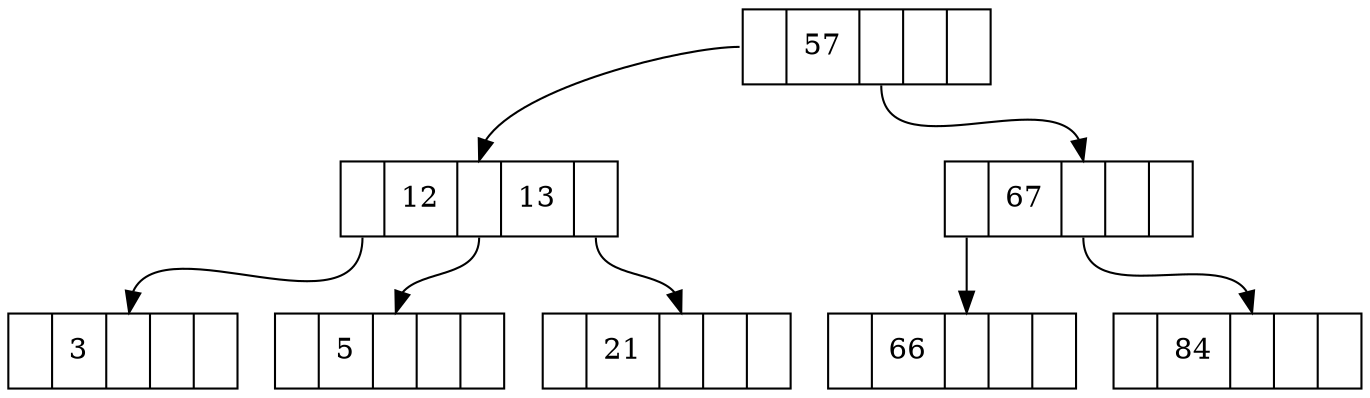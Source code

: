 digraph g {
	
	node [shape = record];

	n1 [label="<l>| 57 |<c>||<r>"];
	n2 [label="<l>| 12 |<c>| 13 |<r>"];
	n3 [label="<l>| 67 |<c>||<r>"];
	n4 [label="<l>| 3  |<c>||<r>"];
	n5 [label="<l>| 5  |<c>||<r>"];
	n6 [label="<l>| 21 |<c>||<r>"];
	n7 [label="<l>| 66 |<c>||<r>"];
	n8 [label="<l>| 84 |<c>||<r>"];

	n1:l -> n2:c
	n1:c -> n3:c

	n2:l -> n4:c
	n2:c -> n5:c
	n2:r -> n6:c

	n3:l -> n7:c
	n3:c -> n8:c
}
